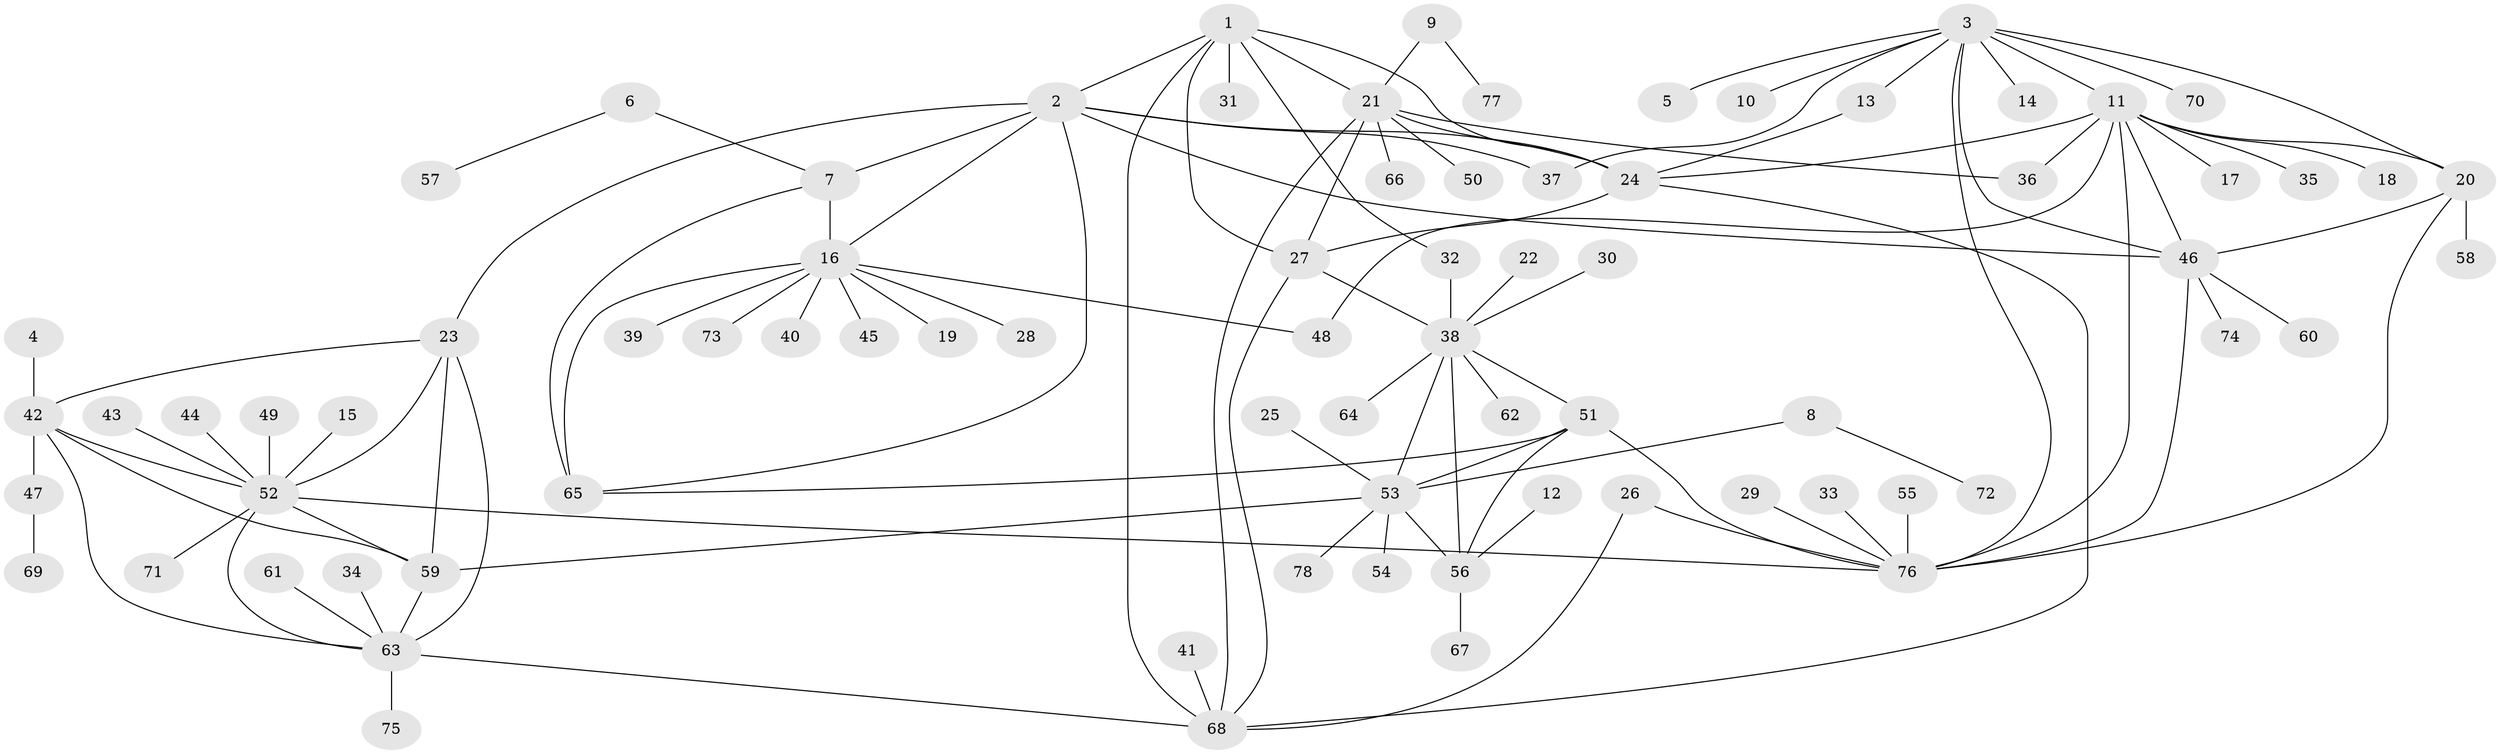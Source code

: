 // original degree distribution, {8: 0.06201550387596899, 7: 0.03875968992248062, 10: 0.03875968992248062, 5: 0.007751937984496124, 9: 0.015503875968992248, 6: 0.031007751937984496, 11: 0.015503875968992248, 13: 0.015503875968992248, 12: 0.007751937984496124, 2: 0.17829457364341086, 1: 0.5736434108527132, 3: 0.015503875968992248}
// Generated by graph-tools (version 1.1) at 2025/37/03/04/25 23:37:43]
// undirected, 78 vertices, 114 edges
graph export_dot {
  node [color=gray90,style=filled];
  1;
  2;
  3;
  4;
  5;
  6;
  7;
  8;
  9;
  10;
  11;
  12;
  13;
  14;
  15;
  16;
  17;
  18;
  19;
  20;
  21;
  22;
  23;
  24;
  25;
  26;
  27;
  28;
  29;
  30;
  31;
  32;
  33;
  34;
  35;
  36;
  37;
  38;
  39;
  40;
  41;
  42;
  43;
  44;
  45;
  46;
  47;
  48;
  49;
  50;
  51;
  52;
  53;
  54;
  55;
  56;
  57;
  58;
  59;
  60;
  61;
  62;
  63;
  64;
  65;
  66;
  67;
  68;
  69;
  70;
  71;
  72;
  73;
  74;
  75;
  76;
  77;
  78;
  1 -- 2 [weight=1.0];
  1 -- 21 [weight=2.0];
  1 -- 24 [weight=2.0];
  1 -- 27 [weight=2.0];
  1 -- 31 [weight=1.0];
  1 -- 32 [weight=1.0];
  1 -- 68 [weight=2.0];
  2 -- 7 [weight=1.0];
  2 -- 16 [weight=3.0];
  2 -- 23 [weight=1.0];
  2 -- 24 [weight=1.0];
  2 -- 37 [weight=1.0];
  2 -- 46 [weight=1.0];
  2 -- 65 [weight=1.0];
  3 -- 5 [weight=1.0];
  3 -- 10 [weight=1.0];
  3 -- 11 [weight=2.0];
  3 -- 13 [weight=1.0];
  3 -- 14 [weight=1.0];
  3 -- 20 [weight=2.0];
  3 -- 37 [weight=1.0];
  3 -- 46 [weight=2.0];
  3 -- 70 [weight=1.0];
  3 -- 76 [weight=2.0];
  4 -- 42 [weight=1.0];
  6 -- 7 [weight=1.0];
  6 -- 57 [weight=1.0];
  7 -- 16 [weight=3.0];
  7 -- 65 [weight=1.0];
  8 -- 53 [weight=1.0];
  8 -- 72 [weight=1.0];
  9 -- 21 [weight=1.0];
  9 -- 77 [weight=1.0];
  11 -- 17 [weight=1.0];
  11 -- 18 [weight=1.0];
  11 -- 20 [weight=1.0];
  11 -- 24 [weight=1.0];
  11 -- 35 [weight=1.0];
  11 -- 36 [weight=1.0];
  11 -- 46 [weight=1.0];
  11 -- 48 [weight=1.0];
  11 -- 76 [weight=1.0];
  12 -- 56 [weight=1.0];
  13 -- 24 [weight=1.0];
  15 -- 52 [weight=1.0];
  16 -- 19 [weight=1.0];
  16 -- 28 [weight=1.0];
  16 -- 39 [weight=1.0];
  16 -- 40 [weight=1.0];
  16 -- 45 [weight=1.0];
  16 -- 48 [weight=1.0];
  16 -- 65 [weight=3.0];
  16 -- 73 [weight=1.0];
  20 -- 46 [weight=1.0];
  20 -- 58 [weight=1.0];
  20 -- 76 [weight=1.0];
  21 -- 24 [weight=1.0];
  21 -- 27 [weight=1.0];
  21 -- 36 [weight=1.0];
  21 -- 50 [weight=1.0];
  21 -- 66 [weight=1.0];
  21 -- 68 [weight=1.0];
  22 -- 38 [weight=1.0];
  23 -- 42 [weight=2.0];
  23 -- 52 [weight=2.0];
  23 -- 59 [weight=2.0];
  23 -- 63 [weight=2.0];
  24 -- 27 [weight=1.0];
  24 -- 68 [weight=1.0];
  25 -- 53 [weight=1.0];
  26 -- 68 [weight=1.0];
  26 -- 76 [weight=1.0];
  27 -- 38 [weight=1.0];
  27 -- 68 [weight=1.0];
  29 -- 76 [weight=1.0];
  30 -- 38 [weight=1.0];
  32 -- 38 [weight=1.0];
  33 -- 76 [weight=1.0];
  34 -- 63 [weight=1.0];
  38 -- 51 [weight=3.0];
  38 -- 53 [weight=3.0];
  38 -- 56 [weight=3.0];
  38 -- 62 [weight=1.0];
  38 -- 64 [weight=1.0];
  41 -- 68 [weight=1.0];
  42 -- 47 [weight=1.0];
  42 -- 52 [weight=1.0];
  42 -- 59 [weight=1.0];
  42 -- 63 [weight=1.0];
  43 -- 52 [weight=1.0];
  44 -- 52 [weight=1.0];
  46 -- 60 [weight=1.0];
  46 -- 74 [weight=1.0];
  46 -- 76 [weight=1.0];
  47 -- 69 [weight=1.0];
  49 -- 52 [weight=1.0];
  51 -- 53 [weight=1.0];
  51 -- 56 [weight=1.0];
  51 -- 65 [weight=1.0];
  51 -- 76 [weight=1.0];
  52 -- 59 [weight=1.0];
  52 -- 63 [weight=1.0];
  52 -- 71 [weight=1.0];
  52 -- 76 [weight=1.0];
  53 -- 54 [weight=1.0];
  53 -- 56 [weight=1.0];
  53 -- 59 [weight=1.0];
  53 -- 78 [weight=1.0];
  55 -- 76 [weight=1.0];
  56 -- 67 [weight=1.0];
  59 -- 63 [weight=1.0];
  61 -- 63 [weight=1.0];
  63 -- 68 [weight=1.0];
  63 -- 75 [weight=1.0];
}
